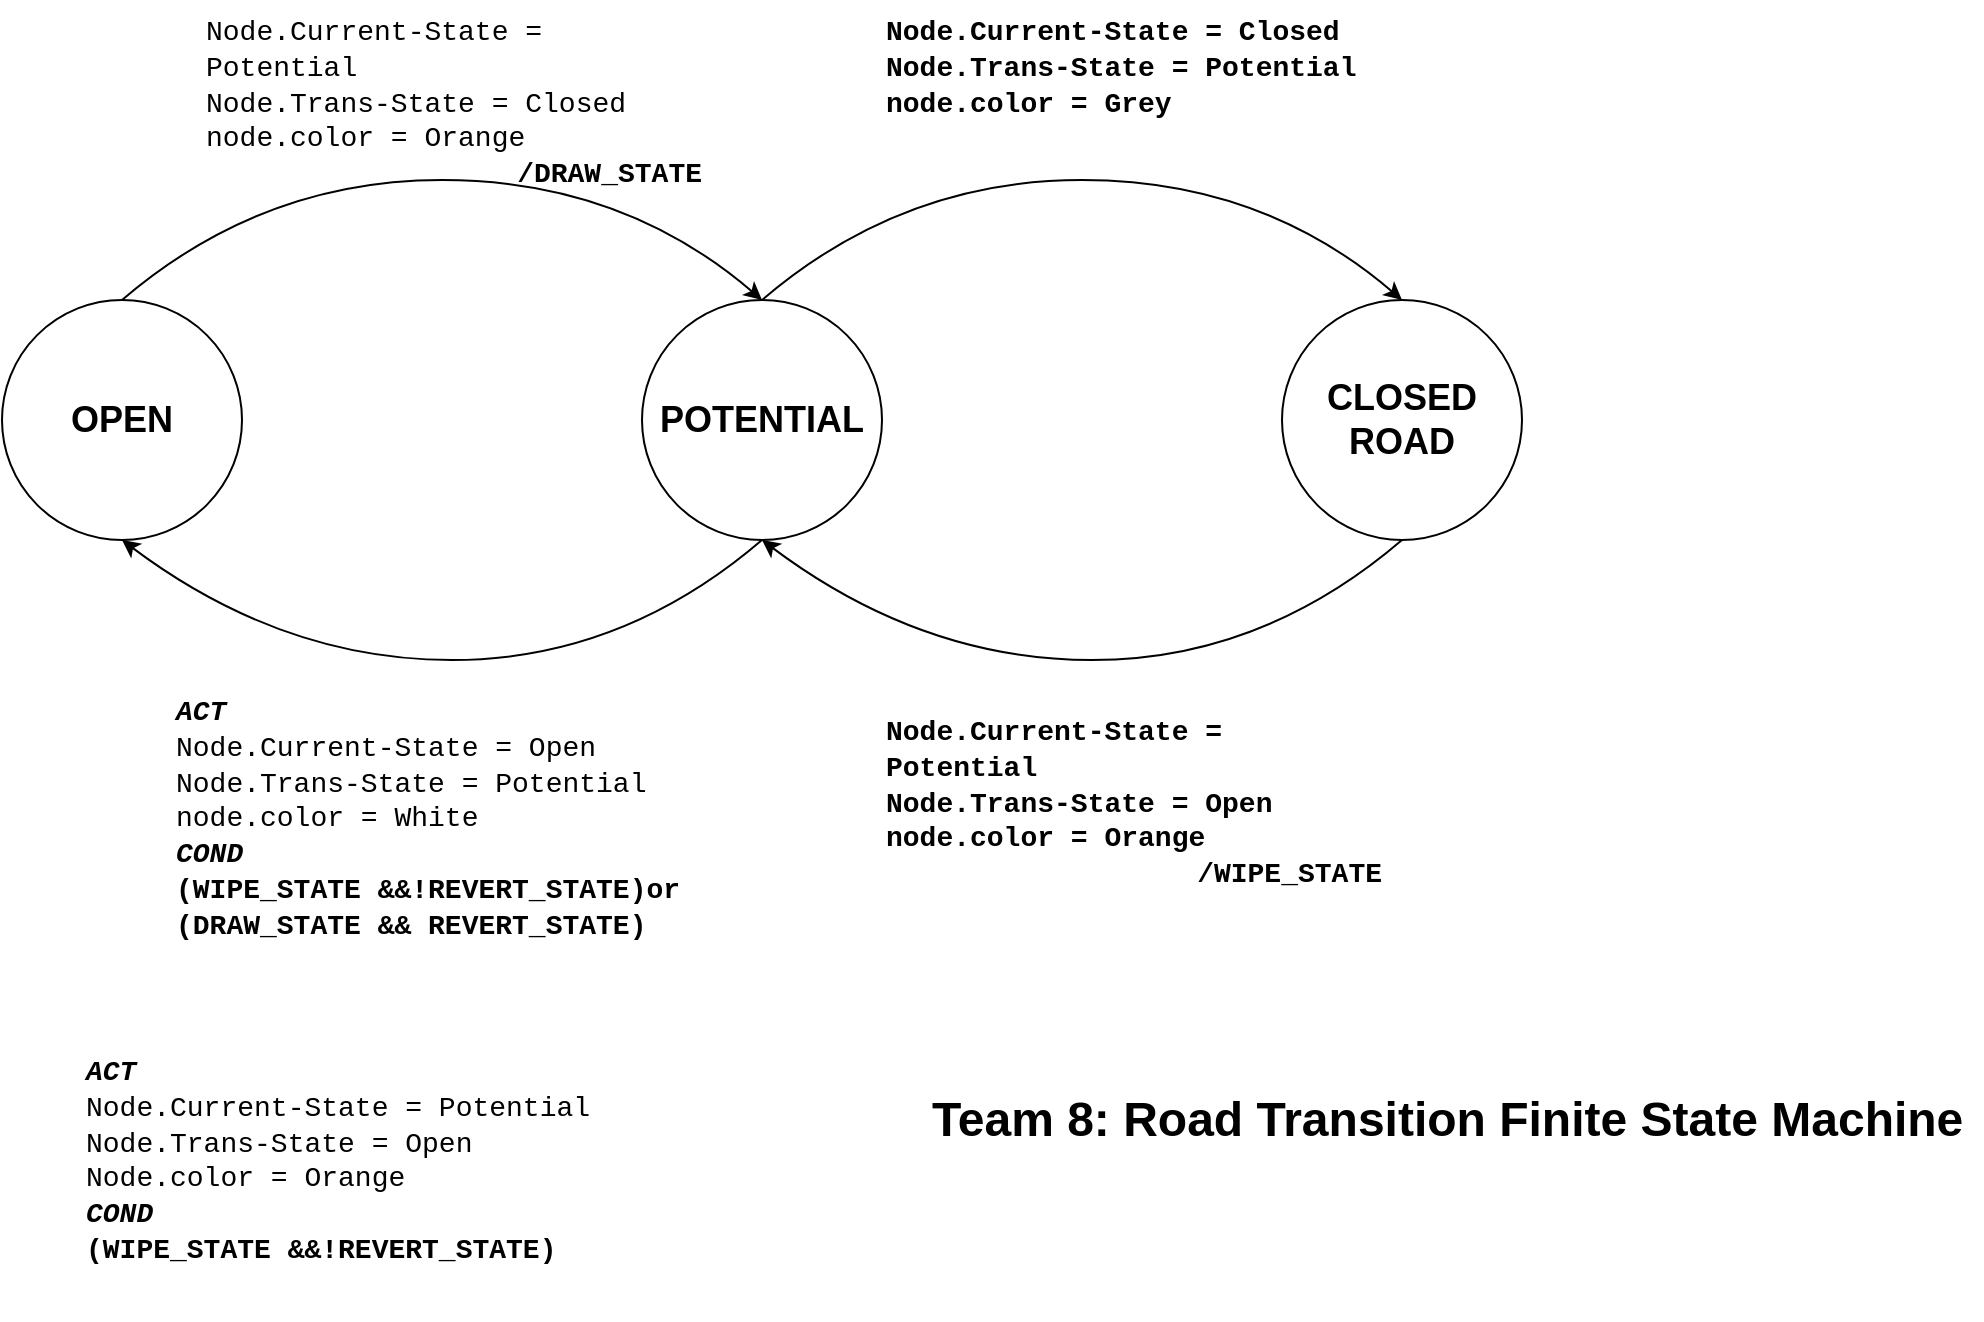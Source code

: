 <mxfile version="21.3.6" type="device">
  <diagram name="Page-1" id="TsHKDDtlR7gS4mTg7ksY">
    <mxGraphModel dx="989" dy="539" grid="1" gridSize="10" guides="1" tooltips="1" connect="1" arrows="1" fold="1" page="1" pageScale="1" pageWidth="850" pageHeight="1100" math="0" shadow="0">
      <root>
        <mxCell id="0" />
        <mxCell id="1" parent="0" />
        <mxCell id="UFT0VEr0G0Nx4Wx_Zxsf-2" value="&lt;font style=&quot;font-size: 18px;&quot;&gt;&lt;b&gt;POTENTIAL &lt;br&gt;&lt;/b&gt;&lt;/font&gt;" style="ellipse;whiteSpace=wrap;html=1;aspect=fixed;fillColor=default;" parent="1" vertex="1">
          <mxGeometry x="320" y="240" width="120" height="120" as="geometry" />
        </mxCell>
        <mxCell id="UFT0VEr0G0Nx4Wx_Zxsf-3" value="&lt;font style=&quot;font-size: 18px;&quot;&gt;&lt;b&gt;CLOSED ROAD&lt;br&gt;&lt;/b&gt;&lt;/font&gt;" style="ellipse;whiteSpace=wrap;html=1;aspect=fixed;fillColor=default;" parent="1" vertex="1">
          <mxGeometry x="640" y="240" width="120" height="120" as="geometry" />
        </mxCell>
        <mxCell id="UFT0VEr0G0Nx4Wx_Zxsf-4" value="&lt;font style=&quot;font-size: 18px;&quot;&gt;&lt;b&gt;OPEN&lt;/b&gt;&lt;/font&gt;" style="ellipse;whiteSpace=wrap;html=1;aspect=fixed;fillColor=default;" parent="1" vertex="1">
          <mxGeometry y="240" width="120" height="120" as="geometry" />
        </mxCell>
        <mxCell id="UFT0VEr0G0Nx4Wx_Zxsf-12" value="&lt;div style=&quot;font-size: 14px;&quot; align=&quot;left&quot;&gt;&lt;font style=&quot;font-size: 14px;&quot; face=&quot;Courier New&quot;&gt;&lt;font style=&quot;font-size: 14px;&quot;&gt;Node.Current-State = Potential&lt;/font&gt;&lt;/font&gt;&lt;/div&gt;&lt;div style=&quot;font-size: 14px;&quot; align=&quot;left&quot;&gt;&lt;font style=&quot;font-size: 14px;&quot; face=&quot;Courier New&quot;&gt;&lt;font style=&quot;font-size: 14px;&quot;&gt;Node.Trans-State = Closed&lt;/font&gt;&lt;/font&gt;&lt;/div&gt;&lt;div style=&quot;font-size: 14px;&quot; align=&quot;left&quot;&gt;&lt;font style=&quot;font-size: 14px;&quot; face=&quot;Courier New&quot;&gt;&lt;font style=&quot;font-size: 14px;&quot;&gt;node.color = Orange&lt;/font&gt;&lt;b&gt;&lt;font style=&quot;font-size: 14px;&quot;&gt;&lt;font style=&quot;font-size: 14px;&quot;&gt;&lt;br&gt;&lt;/font&gt;&lt;/font&gt;&lt;/b&gt;&lt;/font&gt;&lt;/div&gt;&lt;div style=&quot;font-size: 14px;&quot; align=&quot;right&quot;&gt;&lt;font style=&quot;font-size: 14px;&quot; face=&quot;Courier New&quot;&gt;&lt;b&gt;&lt;font style=&quot;font-size: 14px;&quot;&gt;&lt;font style=&quot;font-size: 14px;&quot;&gt;/DRAW_STATE&lt;br&gt;&lt;/font&gt;&lt;/font&gt;&lt;/b&gt;&lt;/font&gt;&lt;/div&gt;&lt;div style=&quot;font-size: 14px;&quot;&gt;&lt;font style=&quot;font-size: 14px;&quot; face=&quot;Courier New&quot;&gt;&lt;b&gt;&lt;font style=&quot;font-size: 14px;&quot;&gt;&lt;font style=&quot;font-size: 14px;&quot;&gt;&lt;br&gt;&lt;/font&gt;&lt;/font&gt;&lt;/b&gt;&lt;/font&gt;&lt;/div&gt;" style="text;html=1;strokeColor=none;fillColor=none;align=left;verticalAlign=top;whiteSpace=wrap;rounded=0;" parent="1" vertex="1">
          <mxGeometry x="100" y="90" width="250" height="80" as="geometry" />
        </mxCell>
        <mxCell id="UFT0VEr0G0Nx4Wx_Zxsf-13" value="&lt;div style=&quot;font-size: 14px;&quot;&gt;&lt;font style=&quot;font-size: 14px;&quot; face=&quot;Courier New&quot;&gt;&lt;b&gt;&lt;font style=&quot;font-size: 14px;&quot;&gt;Node.Current-State = Potential&lt;/font&gt;&lt;/b&gt;&lt;/font&gt;&lt;/div&gt;&lt;div style=&quot;font-size: 14px;&quot;&gt;&lt;font style=&quot;font-size: 14px;&quot; face=&quot;Courier New&quot;&gt;&lt;b&gt;&lt;font style=&quot;font-size: 14px;&quot;&gt;Node.Trans-State = Open&lt;/font&gt;&lt;/b&gt;&lt;/font&gt;&lt;/div&gt;&lt;div style=&quot;font-size: 14px;&quot;&gt;&lt;font style=&quot;font-size: 14px;&quot; face=&quot;Courier New&quot;&gt;&lt;b&gt;&lt;font style=&quot;font-size: 14px;&quot;&gt;node.color = Orange&lt;font style=&quot;font-size: 14px;&quot;&gt;&lt;br&gt;&lt;/font&gt;&lt;/font&gt;&lt;/b&gt;&lt;/font&gt;&lt;/div&gt;&lt;div style=&quot;font-size: 14px;&quot; align=&quot;right&quot;&gt;&lt;font style=&quot;font-size: 14px;&quot; face=&quot;Courier New&quot;&gt;&lt;b&gt;&lt;font style=&quot;font-size: 14px;&quot;&gt;&lt;font style=&quot;font-size: 14px;&quot;&gt;/WIPE_STATE&lt;br&gt;&lt;/font&gt;&lt;/font&gt;&lt;/b&gt;&lt;/font&gt;&lt;/div&gt;" style="text;html=1;strokeColor=none;fillColor=none;align=left;verticalAlign=top;whiteSpace=wrap;rounded=0;" parent="1" vertex="1">
          <mxGeometry x="440" y="440" width="250" height="60" as="geometry" />
        </mxCell>
        <mxCell id="UFT0VEr0G0Nx4Wx_Zxsf-14" value="&lt;div style=&quot;font-size: 14px;&quot;&gt;&lt;font style=&quot;font-size: 14px;&quot; face=&quot;Courier New&quot;&gt;&lt;b&gt;&lt;font style=&quot;font-size: 14px;&quot;&gt;Node.Current-State = Closed&lt;/font&gt;&lt;/b&gt;&lt;/font&gt;&lt;/div&gt;&lt;div style=&quot;font-size: 14px;&quot;&gt;&lt;font style=&quot;font-size: 14px;&quot; face=&quot;Courier New&quot;&gt;&lt;b&gt;&lt;font style=&quot;font-size: 14px;&quot;&gt;Node.Trans-State = Potential&lt;/font&gt;&lt;/b&gt;&lt;/font&gt;&lt;/div&gt;&lt;div style=&quot;font-size: 14px;&quot;&gt;&lt;font style=&quot;font-size: 14px;&quot; face=&quot;Courier New&quot;&gt;&lt;b&gt;&lt;font style=&quot;font-size: 14px;&quot;&gt;node.color = Grey&lt;/font&gt;&lt;/b&gt;&lt;/font&gt;&lt;/div&gt;" style="text;html=1;strokeColor=none;fillColor=none;align=left;verticalAlign=top;whiteSpace=wrap;rounded=0;" parent="1" vertex="1">
          <mxGeometry x="440" y="90" width="250" height="70" as="geometry" />
        </mxCell>
        <mxCell id="UFT0VEr0G0Nx4Wx_Zxsf-22" value="" style="curved=1;endArrow=classic;html=1;rounded=0;exitX=0.5;exitY=0;exitDx=0;exitDy=0;entryX=0.5;entryY=0;entryDx=0;entryDy=0;" parent="1" source="UFT0VEr0G0Nx4Wx_Zxsf-4" target="UFT0VEr0G0Nx4Wx_Zxsf-2" edge="1">
          <mxGeometry width="50" height="50" relative="1" as="geometry">
            <mxPoint x="580" y="360" as="sourcePoint" />
            <mxPoint x="630" y="310" as="targetPoint" />
            <Array as="points">
              <mxPoint x="130" y="180" />
              <mxPoint x="310" y="180" />
            </Array>
          </mxGeometry>
        </mxCell>
        <mxCell id="UFT0VEr0G0Nx4Wx_Zxsf-24" value="" style="curved=1;endArrow=classic;html=1;rounded=0;exitX=0.5;exitY=0;exitDx=0;exitDy=0;entryX=0.5;entryY=0;entryDx=0;entryDy=0;" parent="1" source="UFT0VEr0G0Nx4Wx_Zxsf-2" edge="1">
          <mxGeometry width="50" height="50" relative="1" as="geometry">
            <mxPoint x="380" y="240" as="sourcePoint" />
            <mxPoint x="700" y="240" as="targetPoint" />
            <Array as="points">
              <mxPoint x="450" y="180" />
              <mxPoint x="630" y="180" />
            </Array>
          </mxGeometry>
        </mxCell>
        <mxCell id="UFT0VEr0G0Nx4Wx_Zxsf-25" value="" style="curved=1;endArrow=classic;html=1;rounded=0;exitX=0.5;exitY=1;exitDx=0;exitDy=0;entryX=0.5;entryY=1;entryDx=0;entryDy=0;" parent="1" source="UFT0VEr0G0Nx4Wx_Zxsf-3" target="UFT0VEr0G0Nx4Wx_Zxsf-2" edge="1">
          <mxGeometry width="50" height="50" relative="1" as="geometry">
            <mxPoint x="570" y="480" as="sourcePoint" />
            <mxPoint x="890" y="480" as="targetPoint" />
            <Array as="points">
              <mxPoint x="630" y="420" />
              <mxPoint x="460" y="420" />
            </Array>
          </mxGeometry>
        </mxCell>
        <mxCell id="UFT0VEr0G0Nx4Wx_Zxsf-26" value="" style="curved=1;endArrow=classic;html=1;rounded=0;exitX=0.5;exitY=1;exitDx=0;exitDy=0;entryX=0.5;entryY=1;entryDx=0;entryDy=0;" parent="1" target="UFT0VEr0G0Nx4Wx_Zxsf-4" edge="1">
          <mxGeometry width="50" height="50" relative="1" as="geometry">
            <mxPoint x="380" y="360" as="sourcePoint" />
            <mxPoint x="60" y="360" as="targetPoint" />
            <Array as="points">
              <mxPoint x="310" y="420" />
              <mxPoint x="140" y="420" />
            </Array>
          </mxGeometry>
        </mxCell>
        <mxCell id="UFT0VEr0G0Nx4Wx_Zxsf-27" value="&lt;h1&gt;Team 8: Road Transition Finite State Machine&lt;br&gt;&lt;/h1&gt;" style="text;html=1;strokeColor=none;fillColor=none;spacing=5;spacingTop=-20;whiteSpace=wrap;overflow=hidden;rounded=0;" parent="1" vertex="1">
          <mxGeometry x="460" y="630" width="530" height="30" as="geometry" />
        </mxCell>
        <mxCell id="JHpE8d4P0Yf3UMKypphq-3" value="&lt;div style=&quot;font-size: 14px;&quot;&gt;&lt;font style=&quot;font-size: 14px;&quot; face=&quot;Courier New&quot;&gt;&lt;font style=&quot;font-size: 14px;&quot;&gt;&lt;b&gt;&lt;i&gt;ACT&lt;/i&gt;&lt;br&gt;&lt;/b&gt;&lt;/font&gt;&lt;/font&gt;&lt;/div&gt;&lt;div style=&quot;font-size: 14px;&quot; align=&quot;left&quot;&gt;&lt;font style=&quot;font-size: 14px;&quot; face=&quot;Courier New&quot;&gt;&lt;font style=&quot;font-size: 14px;&quot;&gt;Node.Current-State = Open&lt;/font&gt;&lt;/font&gt;&lt;/div&gt;&lt;div style=&quot;font-size: 14px;&quot; align=&quot;left&quot;&gt;&lt;font style=&quot;font-size: 14px;&quot; face=&quot;Courier New&quot;&gt;&lt;font style=&quot;font-size: 14px;&quot;&gt;Node.Trans-State = Potential&lt;/font&gt;&lt;/font&gt;&lt;/div&gt;&lt;div style=&quot;font-size: 14px;&quot; align=&quot;left&quot;&gt;&lt;font style=&quot;font-size: 14px;&quot; face=&quot;Courier New&quot;&gt;&lt;font style=&quot;font-size: 14px;&quot;&gt;node.color = White&lt;/font&gt;&lt;/font&gt;&lt;/div&gt;&lt;div style=&quot;font-size: 14px;&quot;&gt;&lt;b&gt;&lt;font style=&quot;font-size: 14px;&quot; face=&quot;Courier New&quot;&gt;&lt;font style=&quot;font-size: 14px;&quot;&gt;&lt;i&gt;COND&lt;u&gt;&lt;br&gt;&lt;/u&gt;&lt;/i&gt;&lt;/font&gt;&lt;/font&gt;&lt;/b&gt;&lt;/div&gt;&lt;div style=&quot;font-size: 14px;&quot; align=&quot;left&quot;&gt;&lt;font style=&quot;font-size: 14px;&quot; face=&quot;Courier New&quot;&gt;&lt;b&gt;&lt;font style=&quot;font-size: 14px;&quot;&gt;&lt;font style=&quot;font-size: 14px;&quot;&gt;(WIPE_STATE &amp;amp;&amp;amp;!REVERT_STATE)or&lt;br&gt;&lt;/font&gt;&lt;/font&gt;&lt;/b&gt;&lt;/font&gt;&lt;/div&gt;&lt;div style=&quot;font-size: 14px;&quot; align=&quot;left&quot;&gt;&lt;font style=&quot;font-size: 14px;&quot; face=&quot;Courier New&quot;&gt;&lt;b&gt;&lt;font style=&quot;font-size: 14px;&quot;&gt;&lt;font style=&quot;font-size: 14px;&quot;&gt;(DRAW_STATE &amp;amp;&amp;amp; REVERT_STATE)&lt;br&gt;&lt;/font&gt;&lt;/font&gt;&lt;/b&gt;&lt;/font&gt;&lt;/div&gt;" style="text;html=1;strokeColor=none;fillColor=none;align=left;verticalAlign=top;whiteSpace=wrap;rounded=0;" vertex="1" parent="1">
          <mxGeometry x="85" y="430" width="280" height="140" as="geometry" />
        </mxCell>
        <mxCell id="JHpE8d4P0Yf3UMKypphq-4" value="&lt;div style=&quot;font-size: 14px;&quot;&gt;&lt;font style=&quot;font-size: 14px;&quot; face=&quot;Courier New&quot;&gt;&lt;font style=&quot;font-size: 14px;&quot;&gt;&lt;b&gt;&lt;i&gt;ACT&lt;/i&gt;&lt;br&gt;&lt;/b&gt;&lt;/font&gt;&lt;/font&gt;&lt;/div&gt;&lt;div style=&quot;font-size: 14px;&quot;&gt;&lt;font style=&quot;font-size: 14px;&quot; face=&quot;Courier New&quot;&gt;&lt;font style=&quot;font-size: 14px;&quot;&gt;Node.Current-State = Potential&lt;/font&gt;&lt;/font&gt;&lt;/div&gt;&lt;div style=&quot;font-size: 14px;&quot;&gt;&lt;font style=&quot;font-size: 14px;&quot; face=&quot;Courier New&quot;&gt;&lt;font style=&quot;font-size: 14px;&quot;&gt;Node.Trans-State = Open&lt;/font&gt;&lt;/font&gt;&lt;/div&gt;&lt;div style=&quot;font-size: 14px;&quot;&gt;&lt;font style=&quot;font-size: 14px;&quot; face=&quot;Courier New&quot;&gt;&lt;font style=&quot;font-size: 14px;&quot;&gt;Node.color = Orange&lt;/font&gt;&lt;b&gt;&lt;font style=&quot;font-size: 14px;&quot;&gt;&lt;font style=&quot;font-size: 14px;&quot;&gt;&lt;br&gt;&lt;/font&gt;&lt;/font&gt;&lt;/b&gt;&lt;/font&gt;&lt;/div&gt;&lt;div style=&quot;font-size: 14px;&quot;&gt;&lt;b&gt;&lt;font style=&quot;font-size: 14px;&quot; face=&quot;Courier New&quot;&gt;&lt;font style=&quot;font-size: 14px;&quot;&gt;&lt;i&gt;COND&lt;u&gt;&lt;br&gt;&lt;/u&gt;&lt;/i&gt;&lt;/font&gt;&lt;/font&gt;&lt;/b&gt;&lt;/div&gt;&lt;div style=&quot;font-size: 14px;&quot; align=&quot;left&quot;&gt;&lt;font style=&quot;font-size: 14px;&quot; face=&quot;Courier New&quot;&gt;&lt;b&gt;&lt;font style=&quot;font-size: 14px;&quot;&gt;&lt;font style=&quot;font-size: 14px;&quot;&gt;(WIPE_STATE &amp;amp;&amp;amp;!REVERT_STATE)&lt;/font&gt;&lt;/font&gt;&lt;/b&gt;&lt;/font&gt;&lt;/div&gt;" style="text;html=1;strokeColor=none;fillColor=none;align=left;verticalAlign=top;whiteSpace=wrap;rounded=0;" vertex="1" parent="1">
          <mxGeometry x="40" y="610" width="280" height="140" as="geometry" />
        </mxCell>
      </root>
    </mxGraphModel>
  </diagram>
</mxfile>
